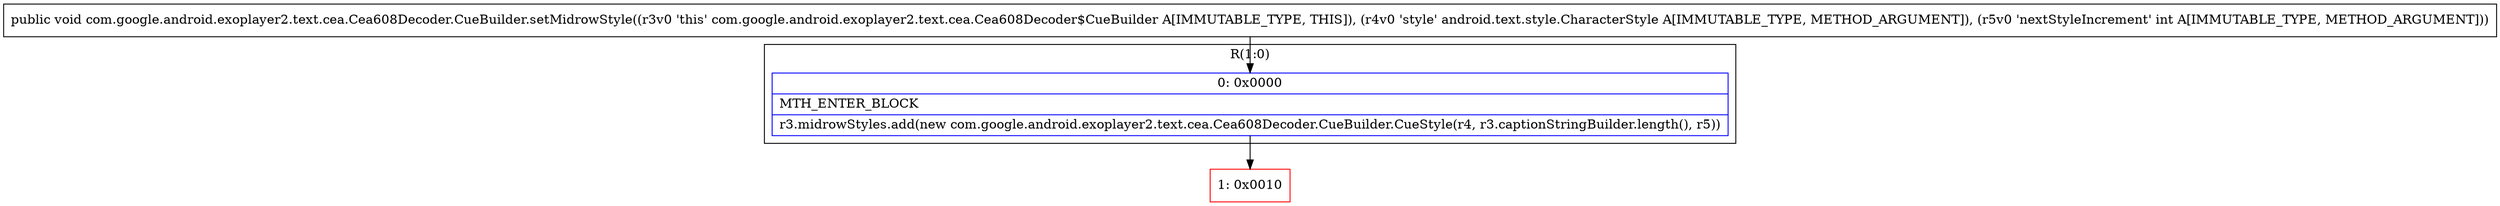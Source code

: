 digraph "CFG forcom.google.android.exoplayer2.text.cea.Cea608Decoder.CueBuilder.setMidrowStyle(Landroid\/text\/style\/CharacterStyle;I)V" {
subgraph cluster_Region_283627686 {
label = "R(1:0)";
node [shape=record,color=blue];
Node_0 [shape=record,label="{0\:\ 0x0000|MTH_ENTER_BLOCK\l|r3.midrowStyles.add(new com.google.android.exoplayer2.text.cea.Cea608Decoder.CueBuilder.CueStyle(r4, r3.captionStringBuilder.length(), r5))\l}"];
}
Node_1 [shape=record,color=red,label="{1\:\ 0x0010}"];
MethodNode[shape=record,label="{public void com.google.android.exoplayer2.text.cea.Cea608Decoder.CueBuilder.setMidrowStyle((r3v0 'this' com.google.android.exoplayer2.text.cea.Cea608Decoder$CueBuilder A[IMMUTABLE_TYPE, THIS]), (r4v0 'style' android.text.style.CharacterStyle A[IMMUTABLE_TYPE, METHOD_ARGUMENT]), (r5v0 'nextStyleIncrement' int A[IMMUTABLE_TYPE, METHOD_ARGUMENT])) }"];
MethodNode -> Node_0;
Node_0 -> Node_1;
}


